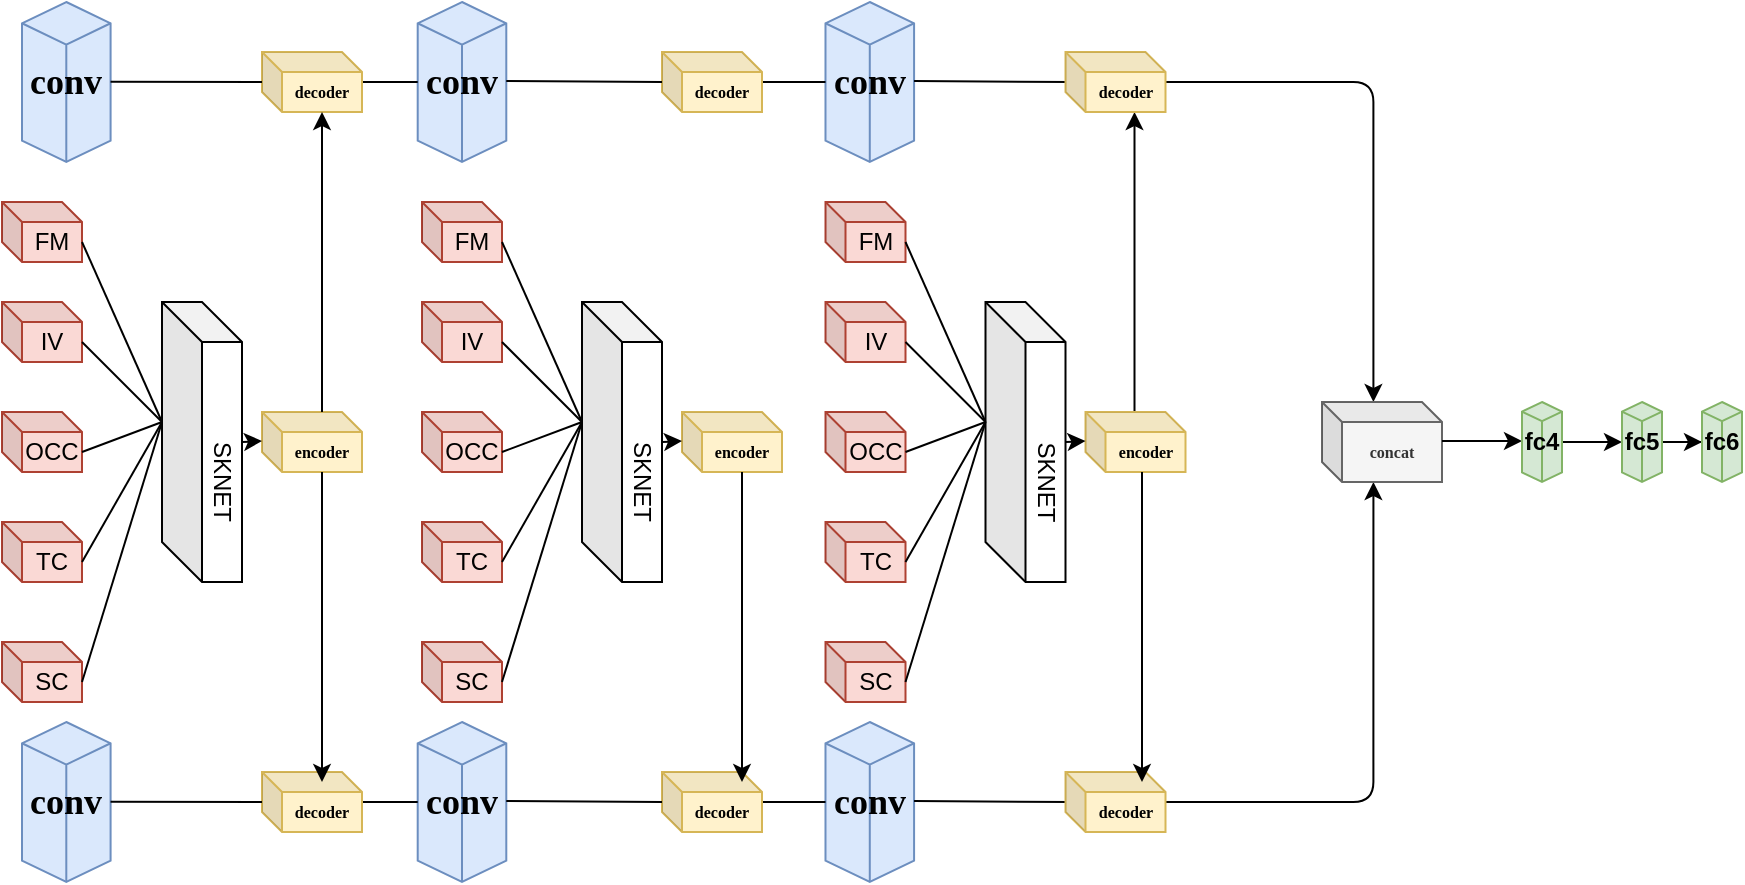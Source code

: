 <mxfile version="14.8.6" type="github">
  <diagram id="GJf43r-7LbxpunQonn26" name="第 1 页">
    <mxGraphModel dx="1052" dy="554" grid="1" gridSize="10" guides="1" tooltips="1" connect="1" arrows="1" fold="1" page="1" pageScale="1" pageWidth="827" pageHeight="1169" math="0" shadow="0">
      <root>
        <mxCell id="0" />
        <mxCell id="1" parent="0" />
        <mxCell id="bDL_2r86WqNwmGLxh7qB-3" value="&lt;h2&gt;&lt;font face=&quot;Times New Roman&quot;&gt;conv&lt;/font&gt;&lt;/h2&gt;" style="whiteSpace=wrap;html=1;shape=mxgraph.basic.isocube;isoAngle=15;direction=east;fillColor=#dae8fc;strokeColor=#6c8ebf;" parent="1" vertex="1">
          <mxGeometry x="80" y="160" width="44.295" height="80" as="geometry" />
        </mxCell>
        <mxCell id="bDL_2r86WqNwmGLxh7qB-8" value="&lt;h2&gt;&lt;font face=&quot;Times New Roman&quot;&gt;conv&lt;/font&gt;&lt;/h2&gt;" style="whiteSpace=wrap;html=1;shape=mxgraph.basic.isocube;isoAngle=15;direction=east;fillColor=#dae8fc;strokeColor=#6c8ebf;" parent="1" vertex="1">
          <mxGeometry x="277.851" y="160" width="44.295" height="80" as="geometry" />
        </mxCell>
        <mxCell id="bDL_2r86WqNwmGLxh7qB-20" value="" style="endArrow=none;html=1;exitX=1;exitY=0.5;exitDx=0;exitDy=0;exitPerimeter=0;entryX=0;entryY=0.5;entryDx=0;entryDy=0;entryPerimeter=0;" parent="1" target="bDL_2r86WqNwmGLxh7qB-8" edge="1">
          <mxGeometry x="201.12" y="200.07" width="41.22" height="50" as="geometry">
            <mxPoint x="246.109" y="200" as="sourcePoint" />
            <mxPoint x="335.562" y="320" as="targetPoint" />
          </mxGeometry>
        </mxCell>
        <mxCell id="bDL_2r86WqNwmGLxh7qB-31" value="&lt;h2&gt;&lt;font face=&quot;Times New Roman&quot;&gt;conv&lt;/font&gt;&lt;/h2&gt;" style="whiteSpace=wrap;html=1;shape=mxgraph.basic.isocube;isoAngle=15;direction=east;fillColor=#dae8fc;strokeColor=#6c8ebf;" parent="1" vertex="1">
          <mxGeometry x="481.745" y="160" width="44.295" height="80" as="geometry" />
        </mxCell>
        <mxCell id="bDL_2r86WqNwmGLxh7qB-33" value="" style="endArrow=none;html=1;exitX=1;exitY=0.5;exitDx=0;exitDy=0;exitPerimeter=0;entryX=0;entryY=0.5;entryDx=0;entryDy=0;entryPerimeter=0;" parent="1" target="bDL_2r86WqNwmGLxh7qB-31" edge="1">
          <mxGeometry x="405.014" y="200.07" width="41.22" height="50" as="geometry">
            <mxPoint x="450.004" y="200" as="sourcePoint" />
            <mxPoint x="539.456" y="320" as="targetPoint" />
          </mxGeometry>
        </mxCell>
        <mxCell id="zZluQEBC1r8uh6oRfPDT-14" value="&lt;h6&gt;&lt;font face=&quot;Times New Roman&quot;&gt;decoder&lt;/font&gt;&lt;/h6&gt;" style="shape=cube;whiteSpace=wrap;html=1;boundedLbl=1;backgroundOutline=1;darkOpacity=0.05;darkOpacity2=0.1;size=10;fillColor=#fff2cc;strokeColor=#d6b656;" vertex="1" parent="1">
          <mxGeometry x="200" y="185" width="50" height="30" as="geometry" />
        </mxCell>
        <mxCell id="zZluQEBC1r8uh6oRfPDT-16" value="" style="endArrow=none;html=1;" edge="1" parent="1">
          <mxGeometry x="80.004" y="160.5" width="41.22" height="50" as="geometry">
            <mxPoint x="124.294" y="199.929" as="sourcePoint" />
            <mxPoint x="200" y="200" as="targetPoint" />
          </mxGeometry>
        </mxCell>
        <mxCell id="zZluQEBC1r8uh6oRfPDT-17" value="&lt;h6&gt;&lt;font face=&quot;Times New Roman&quot;&gt;decoder&lt;/font&gt;&lt;/h6&gt;" style="shape=cube;whiteSpace=wrap;html=1;boundedLbl=1;backgroundOutline=1;darkOpacity=0.05;darkOpacity2=0.1;size=10;fillColor=#fff2cc;strokeColor=#d6b656;" vertex="1" parent="1">
          <mxGeometry x="400" y="185" width="50" height="30" as="geometry" />
        </mxCell>
        <mxCell id="zZluQEBC1r8uh6oRfPDT-19" value="" style="endArrow=none;html=1;" edge="1" parent="1">
          <mxGeometry x="277.854" y="160.07" width="41.22" height="50" as="geometry">
            <mxPoint x="322.144" y="199.499" as="sourcePoint" />
            <mxPoint x="400" y="200" as="targetPoint" />
          </mxGeometry>
        </mxCell>
        <mxCell id="zZluQEBC1r8uh6oRfPDT-20" value="&lt;h2&gt;&lt;font face=&quot;Times New Roman&quot;&gt;conv&lt;/font&gt;&lt;/h2&gt;" style="whiteSpace=wrap;html=1;shape=mxgraph.basic.isocube;isoAngle=15;direction=east;fillColor=#dae8fc;strokeColor=#6c8ebf;" vertex="1" parent="1">
          <mxGeometry x="80" y="520" width="44.295" height="80" as="geometry" />
        </mxCell>
        <mxCell id="zZluQEBC1r8uh6oRfPDT-21" value="&lt;h2&gt;&lt;font face=&quot;Times New Roman&quot;&gt;conv&lt;/font&gt;&lt;/h2&gt;" style="whiteSpace=wrap;html=1;shape=mxgraph.basic.isocube;isoAngle=15;direction=east;fillColor=#dae8fc;strokeColor=#6c8ebf;" vertex="1" parent="1">
          <mxGeometry x="277.851" y="520" width="44.295" height="80" as="geometry" />
        </mxCell>
        <mxCell id="zZluQEBC1r8uh6oRfPDT-22" value="" style="endArrow=none;html=1;exitX=1;exitY=0.5;exitDx=0;exitDy=0;exitPerimeter=0;entryX=0;entryY=0.5;entryDx=0;entryDy=0;entryPerimeter=0;" edge="1" target="zZluQEBC1r8uh6oRfPDT-21" parent="1">
          <mxGeometry x="201.12" y="560.07" width="41.22" height="50" as="geometry">
            <mxPoint x="246.109" y="560" as="sourcePoint" />
            <mxPoint x="335.562" y="680" as="targetPoint" />
          </mxGeometry>
        </mxCell>
        <mxCell id="zZluQEBC1r8uh6oRfPDT-23" value="&lt;h2&gt;&lt;font face=&quot;Times New Roman&quot;&gt;conv&lt;/font&gt;&lt;/h2&gt;" style="whiteSpace=wrap;html=1;shape=mxgraph.basic.isocube;isoAngle=15;direction=east;fillColor=#dae8fc;strokeColor=#6c8ebf;" vertex="1" parent="1">
          <mxGeometry x="481.745" y="520" width="44.295" height="80" as="geometry" />
        </mxCell>
        <mxCell id="zZluQEBC1r8uh6oRfPDT-24" value="" style="endArrow=none;html=1;exitX=1;exitY=0.5;exitDx=0;exitDy=0;exitPerimeter=0;entryX=0;entryY=0.5;entryDx=0;entryDy=0;entryPerimeter=0;" edge="1" target="zZluQEBC1r8uh6oRfPDT-23" parent="1">
          <mxGeometry x="405.014" y="560.07" width="41.22" height="50" as="geometry">
            <mxPoint x="450.004" y="560" as="sourcePoint" />
            <mxPoint x="539.456" y="680" as="targetPoint" />
          </mxGeometry>
        </mxCell>
        <mxCell id="zZluQEBC1r8uh6oRfPDT-25" value="&lt;h6&gt;&lt;font face=&quot;Times New Roman&quot;&gt;decoder&lt;/font&gt;&lt;/h6&gt;" style="shape=cube;whiteSpace=wrap;html=1;boundedLbl=1;backgroundOutline=1;darkOpacity=0.05;darkOpacity2=0.1;size=10;fillColor=#fff2cc;strokeColor=#d6b656;" vertex="1" parent="1">
          <mxGeometry x="200" y="545" width="50" height="30" as="geometry" />
        </mxCell>
        <mxCell id="zZluQEBC1r8uh6oRfPDT-26" value="" style="endArrow=none;html=1;" edge="1" parent="1">
          <mxGeometry x="80.004" y="520.5" width="41.22" height="50" as="geometry">
            <mxPoint x="124.294" y="559.929" as="sourcePoint" />
            <mxPoint x="200" y="560" as="targetPoint" />
          </mxGeometry>
        </mxCell>
        <mxCell id="zZluQEBC1r8uh6oRfPDT-27" value="&lt;h6&gt;&lt;font face=&quot;Times New Roman&quot;&gt;decoder&lt;/font&gt;&lt;/h6&gt;" style="shape=cube;whiteSpace=wrap;html=1;boundedLbl=1;backgroundOutline=1;darkOpacity=0.05;darkOpacity2=0.1;size=10;fillColor=#fff2cc;strokeColor=#d6b656;" vertex="1" parent="1">
          <mxGeometry x="400" y="545" width="50" height="30" as="geometry" />
        </mxCell>
        <mxCell id="zZluQEBC1r8uh6oRfPDT-28" value="" style="endArrow=none;html=1;" edge="1" parent="1">
          <mxGeometry x="277.854" y="520.07" width="41.22" height="50" as="geometry">
            <mxPoint x="322.144" y="559.499" as="sourcePoint" />
            <mxPoint x="400" y="560" as="targetPoint" />
          </mxGeometry>
        </mxCell>
        <mxCell id="zZluQEBC1r8uh6oRfPDT-29" value="" style="edgeStyle=segmentEdgeStyle;endArrow=classic;html=1;" edge="1" parent="1">
          <mxGeometry width="50" height="50" relative="1" as="geometry">
            <mxPoint x="651.75" y="200" as="sourcePoint" />
            <mxPoint x="755.71" y="360" as="targetPoint" />
          </mxGeometry>
        </mxCell>
        <mxCell id="zZluQEBC1r8uh6oRfPDT-30" value="" style="edgeStyle=segmentEdgeStyle;endArrow=classic;html=1;" edge="1" parent="1">
          <mxGeometry width="50" height="50" relative="1" as="geometry">
            <mxPoint x="651.75" y="560" as="sourcePoint" />
            <mxPoint x="755.71" y="400" as="targetPoint" />
          </mxGeometry>
        </mxCell>
        <mxCell id="zZluQEBC1r8uh6oRfPDT-32" value="&lt;h6&gt;&lt;font face=&quot;Times New Roman&quot;&gt;concat&lt;/font&gt;&lt;/h6&gt;" style="shape=cube;whiteSpace=wrap;html=1;boundedLbl=1;backgroundOutline=1;darkOpacity=0.05;darkOpacity2=0.1;size=10;fillColor=#f5f5f5;strokeColor=#666666;fontColor=#333333;" vertex="1" parent="1">
          <mxGeometry x="730" y="360" width="60" height="40" as="geometry" />
        </mxCell>
        <mxCell id="zZluQEBC1r8uh6oRfPDT-36" value="" style="endArrow=classic;html=1;" edge="1" parent="1">
          <mxGeometry width="50" height="50" relative="1" as="geometry">
            <mxPoint x="790" y="379.5" as="sourcePoint" />
            <mxPoint x="830" y="379.5" as="targetPoint" />
          </mxGeometry>
        </mxCell>
        <mxCell id="zZluQEBC1r8uh6oRfPDT-39" value="" style="edgeStyle=orthogonalEdgeStyle;rounded=0;orthogonalLoop=1;jettySize=auto;html=1;" edge="1" parent="1" source="zZluQEBC1r8uh6oRfPDT-37">
          <mxGeometry relative="1" as="geometry">
            <mxPoint x="880" y="380" as="targetPoint" />
          </mxGeometry>
        </mxCell>
        <mxCell id="zZluQEBC1r8uh6oRfPDT-37" value="&lt;b&gt;fc4&lt;/b&gt;" style="html=1;whiteSpace=wrap;shape=isoCube2;backgroundOutline=1;isoAngle=15;fillColor=#d5e8d4;strokeColor=#82b366;" vertex="1" parent="1">
          <mxGeometry x="830" y="360" width="20" height="40" as="geometry" />
        </mxCell>
        <mxCell id="zZluQEBC1r8uh6oRfPDT-41" value="" style="edgeStyle=orthogonalEdgeStyle;rounded=0;orthogonalLoop=1;jettySize=auto;html=1;" edge="1" parent="1" source="zZluQEBC1r8uh6oRfPDT-38" target="zZluQEBC1r8uh6oRfPDT-40">
          <mxGeometry relative="1" as="geometry" />
        </mxCell>
        <mxCell id="zZluQEBC1r8uh6oRfPDT-38" value="&lt;b&gt;fc5&lt;/b&gt;" style="html=1;whiteSpace=wrap;shape=isoCube2;backgroundOutline=1;isoAngle=15;fillColor=#d5e8d4;strokeColor=#82b366;" vertex="1" parent="1">
          <mxGeometry x="880" y="360" width="20" height="40" as="geometry" />
        </mxCell>
        <mxCell id="zZluQEBC1r8uh6oRfPDT-40" value="&lt;b&gt;fc6&lt;/b&gt;" style="html=1;whiteSpace=wrap;shape=isoCube2;backgroundOutline=1;isoAngle=15;fillColor=#d5e8d4;strokeColor=#82b366;" vertex="1" parent="1">
          <mxGeometry x="920" y="360" width="20" height="40" as="geometry" />
        </mxCell>
        <mxCell id="zZluQEBC1r8uh6oRfPDT-45" value="OCC" style="shape=cube;whiteSpace=wrap;html=1;boundedLbl=1;backgroundOutline=1;darkOpacity=0.05;darkOpacity2=0.1;size=10;fillColor=#fad9d5;strokeColor=#ae4132;" vertex="1" parent="1">
          <mxGeometry x="70" y="365" width="40" height="30" as="geometry" />
        </mxCell>
        <mxCell id="zZluQEBC1r8uh6oRfPDT-60" value="TC" style="shape=cube;whiteSpace=wrap;html=1;boundedLbl=1;backgroundOutline=1;darkOpacity=0.05;darkOpacity2=0.1;size=10;fillColor=#fad9d5;strokeColor=#ae4132;" vertex="1" parent="1">
          <mxGeometry x="70" y="420" width="40" height="30" as="geometry" />
        </mxCell>
        <mxCell id="zZluQEBC1r8uh6oRfPDT-61" value="FM" style="shape=cube;whiteSpace=wrap;html=1;boundedLbl=1;backgroundOutline=1;darkOpacity=0.05;darkOpacity2=0.1;size=10;fillColor=#fad9d5;strokeColor=#ae4132;" vertex="1" parent="1">
          <mxGeometry x="70" y="260" width="40" height="30" as="geometry" />
        </mxCell>
        <mxCell id="zZluQEBC1r8uh6oRfPDT-62" value="IV" style="shape=cube;whiteSpace=wrap;html=1;boundedLbl=1;backgroundOutline=1;darkOpacity=0.05;darkOpacity2=0.1;size=10;fillColor=#fad9d5;strokeColor=#ae4132;" vertex="1" parent="1">
          <mxGeometry x="70" y="310" width="40" height="30" as="geometry" />
        </mxCell>
        <mxCell id="zZluQEBC1r8uh6oRfPDT-63" value="SC" style="shape=cube;whiteSpace=wrap;html=1;boundedLbl=1;backgroundOutline=1;darkOpacity=0.05;darkOpacity2=0.1;size=10;fillColor=#fad9d5;strokeColor=#ae4132;" vertex="1" parent="1">
          <mxGeometry x="70" y="480" width="40" height="30" as="geometry" />
        </mxCell>
        <mxCell id="zZluQEBC1r8uh6oRfPDT-65" value="" style="shape=cube;whiteSpace=wrap;html=1;boundedLbl=1;backgroundOutline=1;darkOpacity=0.05;darkOpacity2=0.1;" vertex="1" parent="1">
          <mxGeometry x="150" y="310" width="40" height="140" as="geometry" />
        </mxCell>
        <mxCell id="zZluQEBC1r8uh6oRfPDT-66" value="SKNET" style="text;html=1;strokeColor=none;fillColor=none;align=center;verticalAlign=middle;whiteSpace=wrap;rounded=0;rotation=90;" vertex="1" parent="1">
          <mxGeometry x="160" y="390" width="40" height="20" as="geometry" />
        </mxCell>
        <mxCell id="zZluQEBC1r8uh6oRfPDT-67" value="" style="endArrow=none;html=1;entryX=0;entryY=0;entryDx=0;entryDy=60;entryPerimeter=0;" edge="1" parent="1" target="zZluQEBC1r8uh6oRfPDT-65">
          <mxGeometry width="50" height="50" relative="1" as="geometry">
            <mxPoint x="110" y="280" as="sourcePoint" />
            <mxPoint x="170" y="310" as="targetPoint" />
          </mxGeometry>
        </mxCell>
        <mxCell id="zZluQEBC1r8uh6oRfPDT-68" value="" style="endArrow=none;html=1;entryX=0;entryY=0;entryDx=0;entryDy=60;entryPerimeter=0;" edge="1" parent="1" target="zZluQEBC1r8uh6oRfPDT-65">
          <mxGeometry width="50" height="50" relative="1" as="geometry">
            <mxPoint x="110" y="330" as="sourcePoint" />
            <mxPoint x="160" y="350" as="targetPoint" />
          </mxGeometry>
        </mxCell>
        <mxCell id="zZluQEBC1r8uh6oRfPDT-70" value="" style="endArrow=none;html=1;entryX=0;entryY=0;entryDx=0;entryDy=60;entryPerimeter=0;exitX=0;exitY=0;exitDx=40;exitDy=20;exitPerimeter=0;" edge="1" parent="1" source="zZluQEBC1r8uh6oRfPDT-45" target="zZluQEBC1r8uh6oRfPDT-65">
          <mxGeometry width="50" height="50" relative="1" as="geometry">
            <mxPoint x="110" y="390" as="sourcePoint" />
            <mxPoint x="160" y="410" as="targetPoint" />
          </mxGeometry>
        </mxCell>
        <mxCell id="zZluQEBC1r8uh6oRfPDT-72" value="" style="endArrow=none;html=1;exitX=0;exitY=0;exitDx=40;exitDy=20;exitPerimeter=0;" edge="1" parent="1" source="zZluQEBC1r8uh6oRfPDT-60">
          <mxGeometry width="50" height="50" relative="1" as="geometry">
            <mxPoint x="100" y="420" as="sourcePoint" />
            <mxPoint x="150" y="370" as="targetPoint" />
          </mxGeometry>
        </mxCell>
        <mxCell id="zZluQEBC1r8uh6oRfPDT-73" value="" style="endArrow=none;html=1;" edge="1" parent="1">
          <mxGeometry width="50" height="50" relative="1" as="geometry">
            <mxPoint x="110" y="500" as="sourcePoint" />
            <mxPoint x="150" y="370" as="targetPoint" />
          </mxGeometry>
        </mxCell>
        <mxCell id="zZluQEBC1r8uh6oRfPDT-74" value="&lt;h6&gt;&lt;font face=&quot;Times New Roman&quot;&gt;encoder&lt;/font&gt;&lt;/h6&gt;" style="shape=cube;whiteSpace=wrap;html=1;boundedLbl=1;backgroundOutline=1;darkOpacity=0.05;darkOpacity2=0.1;size=10;fillColor=#fff2cc;strokeColor=#d6b656;" vertex="1" parent="1">
          <mxGeometry x="200.0" y="365" width="50" height="30" as="geometry" />
        </mxCell>
        <mxCell id="zZluQEBC1r8uh6oRfPDT-81" value="" style="endArrow=classic;html=1;" edge="1" parent="1">
          <mxGeometry width="50" height="50" relative="1" as="geometry">
            <mxPoint x="190" y="380" as="sourcePoint" />
            <mxPoint x="200" y="379.5" as="targetPoint" />
          </mxGeometry>
        </mxCell>
        <mxCell id="zZluQEBC1r8uh6oRfPDT-83" value="" style="endArrow=classic;html=1;" edge="1" parent="1">
          <mxGeometry width="50" height="50" relative="1" as="geometry">
            <mxPoint x="230" y="365" as="sourcePoint" />
            <mxPoint x="230" y="215" as="targetPoint" />
          </mxGeometry>
        </mxCell>
        <mxCell id="zZluQEBC1r8uh6oRfPDT-86" value="" style="endArrow=classic;html=1;" edge="1" parent="1">
          <mxGeometry width="50" height="50" relative="1" as="geometry">
            <mxPoint x="230" y="395" as="sourcePoint" />
            <mxPoint x="230" y="550" as="targetPoint" />
          </mxGeometry>
        </mxCell>
        <mxCell id="zZluQEBC1r8uh6oRfPDT-87" value="OCC" style="shape=cube;whiteSpace=wrap;html=1;boundedLbl=1;backgroundOutline=1;darkOpacity=0.05;darkOpacity2=0.1;size=10;fillColor=#fad9d5;strokeColor=#ae4132;" vertex="1" parent="1">
          <mxGeometry x="280" y="365" width="40" height="30" as="geometry" />
        </mxCell>
        <mxCell id="zZluQEBC1r8uh6oRfPDT-88" value="TC" style="shape=cube;whiteSpace=wrap;html=1;boundedLbl=1;backgroundOutline=1;darkOpacity=0.05;darkOpacity2=0.1;size=10;fillColor=#fad9d5;strokeColor=#ae4132;" vertex="1" parent="1">
          <mxGeometry x="280" y="420" width="40" height="30" as="geometry" />
        </mxCell>
        <mxCell id="zZluQEBC1r8uh6oRfPDT-89" value="FM" style="shape=cube;whiteSpace=wrap;html=1;boundedLbl=1;backgroundOutline=1;darkOpacity=0.05;darkOpacity2=0.1;size=10;fillColor=#fad9d5;strokeColor=#ae4132;" vertex="1" parent="1">
          <mxGeometry x="280" y="260" width="40" height="30" as="geometry" />
        </mxCell>
        <mxCell id="zZluQEBC1r8uh6oRfPDT-90" value="IV" style="shape=cube;whiteSpace=wrap;html=1;boundedLbl=1;backgroundOutline=1;darkOpacity=0.05;darkOpacity2=0.1;size=10;fillColor=#fad9d5;strokeColor=#ae4132;" vertex="1" parent="1">
          <mxGeometry x="280" y="310" width="40" height="30" as="geometry" />
        </mxCell>
        <mxCell id="zZluQEBC1r8uh6oRfPDT-91" value="SC" style="shape=cube;whiteSpace=wrap;html=1;boundedLbl=1;backgroundOutline=1;darkOpacity=0.05;darkOpacity2=0.1;size=10;fillColor=#fad9d5;strokeColor=#ae4132;" vertex="1" parent="1">
          <mxGeometry x="280" y="480" width="40" height="30" as="geometry" />
        </mxCell>
        <mxCell id="zZluQEBC1r8uh6oRfPDT-92" value="" style="shape=cube;whiteSpace=wrap;html=1;boundedLbl=1;backgroundOutline=1;darkOpacity=0.05;darkOpacity2=0.1;" vertex="1" parent="1">
          <mxGeometry x="360" y="310" width="40" height="140" as="geometry" />
        </mxCell>
        <mxCell id="zZluQEBC1r8uh6oRfPDT-93" value="SKNET" style="text;html=1;strokeColor=none;fillColor=none;align=center;verticalAlign=middle;whiteSpace=wrap;rounded=0;rotation=90;" vertex="1" parent="1">
          <mxGeometry x="370" y="390" width="40" height="20" as="geometry" />
        </mxCell>
        <mxCell id="zZluQEBC1r8uh6oRfPDT-94" value="" style="endArrow=none;html=1;entryX=0;entryY=0;entryDx=0;entryDy=60;entryPerimeter=0;" edge="1" target="zZluQEBC1r8uh6oRfPDT-92" parent="1">
          <mxGeometry width="50" height="50" relative="1" as="geometry">
            <mxPoint x="320" y="280" as="sourcePoint" />
            <mxPoint x="380" y="310" as="targetPoint" />
          </mxGeometry>
        </mxCell>
        <mxCell id="zZluQEBC1r8uh6oRfPDT-95" value="" style="endArrow=none;html=1;entryX=0;entryY=0;entryDx=0;entryDy=60;entryPerimeter=0;" edge="1" target="zZluQEBC1r8uh6oRfPDT-92" parent="1">
          <mxGeometry width="50" height="50" relative="1" as="geometry">
            <mxPoint x="320" y="330" as="sourcePoint" />
            <mxPoint x="370" y="350" as="targetPoint" />
          </mxGeometry>
        </mxCell>
        <mxCell id="zZluQEBC1r8uh6oRfPDT-96" value="" style="endArrow=none;html=1;entryX=0;entryY=0;entryDx=0;entryDy=60;entryPerimeter=0;exitX=0;exitY=0;exitDx=40;exitDy=20;exitPerimeter=0;" edge="1" source="zZluQEBC1r8uh6oRfPDT-87" target="zZluQEBC1r8uh6oRfPDT-92" parent="1">
          <mxGeometry width="50" height="50" relative="1" as="geometry">
            <mxPoint x="320" y="390" as="sourcePoint" />
            <mxPoint x="370" y="410" as="targetPoint" />
          </mxGeometry>
        </mxCell>
        <mxCell id="zZluQEBC1r8uh6oRfPDT-97" value="" style="endArrow=none;html=1;exitX=0;exitY=0;exitDx=40;exitDy=20;exitPerimeter=0;" edge="1" source="zZluQEBC1r8uh6oRfPDT-88" parent="1">
          <mxGeometry width="50" height="50" relative="1" as="geometry">
            <mxPoint x="310" y="420" as="sourcePoint" />
            <mxPoint x="360" y="370" as="targetPoint" />
          </mxGeometry>
        </mxCell>
        <mxCell id="zZluQEBC1r8uh6oRfPDT-98" value="" style="endArrow=none;html=1;" edge="1" parent="1">
          <mxGeometry width="50" height="50" relative="1" as="geometry">
            <mxPoint x="320" y="500" as="sourcePoint" />
            <mxPoint x="360" y="370" as="targetPoint" />
          </mxGeometry>
        </mxCell>
        <mxCell id="zZluQEBC1r8uh6oRfPDT-99" value="&lt;h6&gt;&lt;font face=&quot;Times New Roman&quot;&gt;encoder&lt;/font&gt;&lt;/h6&gt;" style="shape=cube;whiteSpace=wrap;html=1;boundedLbl=1;backgroundOutline=1;darkOpacity=0.05;darkOpacity2=0.1;size=10;fillColor=#fff2cc;strokeColor=#d6b656;" vertex="1" parent="1">
          <mxGeometry x="410" y="365" width="50" height="30" as="geometry" />
        </mxCell>
        <mxCell id="zZluQEBC1r8uh6oRfPDT-100" value="" style="endArrow=classic;html=1;" edge="1" parent="1">
          <mxGeometry width="50" height="50" relative="1" as="geometry">
            <mxPoint x="400" y="380" as="sourcePoint" />
            <mxPoint x="410" y="379.5" as="targetPoint" />
          </mxGeometry>
        </mxCell>
        <mxCell id="zZluQEBC1r8uh6oRfPDT-101" value="" style="endArrow=classic;html=1;" edge="1" parent="1">
          <mxGeometry width="50" height="50" relative="1" as="geometry">
            <mxPoint x="636.25" y="365" as="sourcePoint" />
            <mxPoint x="636.25" y="215" as="targetPoint" />
          </mxGeometry>
        </mxCell>
        <mxCell id="zZluQEBC1r8uh6oRfPDT-102" value="" style="endArrow=classic;html=1;" edge="1" parent="1">
          <mxGeometry width="50" height="50" relative="1" as="geometry">
            <mxPoint x="440" y="395" as="sourcePoint" />
            <mxPoint x="440" y="550" as="targetPoint" />
          </mxGeometry>
        </mxCell>
        <mxCell id="zZluQEBC1r8uh6oRfPDT-103" value="OCC" style="shape=cube;whiteSpace=wrap;html=1;boundedLbl=1;backgroundOutline=1;darkOpacity=0.05;darkOpacity2=0.1;size=10;fillColor=#fad9d5;strokeColor=#ae4132;" vertex="1" parent="1">
          <mxGeometry x="481.75" y="365" width="40" height="30" as="geometry" />
        </mxCell>
        <mxCell id="zZluQEBC1r8uh6oRfPDT-104" value="TC" style="shape=cube;whiteSpace=wrap;html=1;boundedLbl=1;backgroundOutline=1;darkOpacity=0.05;darkOpacity2=0.1;size=10;fillColor=#fad9d5;strokeColor=#ae4132;" vertex="1" parent="1">
          <mxGeometry x="481.75" y="420" width="40" height="30" as="geometry" />
        </mxCell>
        <mxCell id="zZluQEBC1r8uh6oRfPDT-105" value="FM" style="shape=cube;whiteSpace=wrap;html=1;boundedLbl=1;backgroundOutline=1;darkOpacity=0.05;darkOpacity2=0.1;size=10;fillColor=#fad9d5;strokeColor=#ae4132;" vertex="1" parent="1">
          <mxGeometry x="481.75" y="260" width="40" height="30" as="geometry" />
        </mxCell>
        <mxCell id="zZluQEBC1r8uh6oRfPDT-106" value="IV" style="shape=cube;whiteSpace=wrap;html=1;boundedLbl=1;backgroundOutline=1;darkOpacity=0.05;darkOpacity2=0.1;size=10;fillColor=#fad9d5;strokeColor=#ae4132;" vertex="1" parent="1">
          <mxGeometry x="481.75" y="310" width="40" height="30" as="geometry" />
        </mxCell>
        <mxCell id="zZluQEBC1r8uh6oRfPDT-107" value="SC" style="shape=cube;whiteSpace=wrap;html=1;boundedLbl=1;backgroundOutline=1;darkOpacity=0.05;darkOpacity2=0.1;size=10;fillColor=#fad9d5;strokeColor=#ae4132;" vertex="1" parent="1">
          <mxGeometry x="481.75" y="480" width="40" height="30" as="geometry" />
        </mxCell>
        <mxCell id="zZluQEBC1r8uh6oRfPDT-108" value="" style="shape=cube;whiteSpace=wrap;html=1;boundedLbl=1;backgroundOutline=1;darkOpacity=0.05;darkOpacity2=0.1;" vertex="1" parent="1">
          <mxGeometry x="561.75" y="310" width="40" height="140" as="geometry" />
        </mxCell>
        <mxCell id="zZluQEBC1r8uh6oRfPDT-109" value="SKNET" style="text;html=1;strokeColor=none;fillColor=none;align=center;verticalAlign=middle;whiteSpace=wrap;rounded=0;rotation=90;" vertex="1" parent="1">
          <mxGeometry x="571.75" y="390" width="40" height="20" as="geometry" />
        </mxCell>
        <mxCell id="zZluQEBC1r8uh6oRfPDT-110" value="" style="endArrow=none;html=1;entryX=0;entryY=0;entryDx=0;entryDy=60;entryPerimeter=0;" edge="1" target="zZluQEBC1r8uh6oRfPDT-108" parent="1">
          <mxGeometry width="50" height="50" relative="1" as="geometry">
            <mxPoint x="521.75" y="280" as="sourcePoint" />
            <mxPoint x="581.75" y="310" as="targetPoint" />
          </mxGeometry>
        </mxCell>
        <mxCell id="zZluQEBC1r8uh6oRfPDT-111" value="" style="endArrow=none;html=1;entryX=0;entryY=0;entryDx=0;entryDy=60;entryPerimeter=0;" edge="1" target="zZluQEBC1r8uh6oRfPDT-108" parent="1">
          <mxGeometry width="50" height="50" relative="1" as="geometry">
            <mxPoint x="521.75" y="330" as="sourcePoint" />
            <mxPoint x="571.75" y="350" as="targetPoint" />
          </mxGeometry>
        </mxCell>
        <mxCell id="zZluQEBC1r8uh6oRfPDT-112" value="" style="endArrow=none;html=1;entryX=0;entryY=0;entryDx=0;entryDy=60;entryPerimeter=0;exitX=0;exitY=0;exitDx=40;exitDy=20;exitPerimeter=0;" edge="1" source="zZluQEBC1r8uh6oRfPDT-103" target="zZluQEBC1r8uh6oRfPDT-108" parent="1">
          <mxGeometry width="50" height="50" relative="1" as="geometry">
            <mxPoint x="521.75" y="390" as="sourcePoint" />
            <mxPoint x="571.75" y="410" as="targetPoint" />
          </mxGeometry>
        </mxCell>
        <mxCell id="zZluQEBC1r8uh6oRfPDT-113" value="" style="endArrow=none;html=1;exitX=0;exitY=0;exitDx=40;exitDy=20;exitPerimeter=0;" edge="1" source="zZluQEBC1r8uh6oRfPDT-104" parent="1">
          <mxGeometry width="50" height="50" relative="1" as="geometry">
            <mxPoint x="511.75" y="420" as="sourcePoint" />
            <mxPoint x="561.75" y="370" as="targetPoint" />
          </mxGeometry>
        </mxCell>
        <mxCell id="zZluQEBC1r8uh6oRfPDT-114" value="" style="endArrow=none;html=1;" edge="1" parent="1">
          <mxGeometry width="50" height="50" relative="1" as="geometry">
            <mxPoint x="521.75" y="500" as="sourcePoint" />
            <mxPoint x="561.75" y="370" as="targetPoint" />
          </mxGeometry>
        </mxCell>
        <mxCell id="zZluQEBC1r8uh6oRfPDT-115" value="&lt;h6&gt;&lt;font face=&quot;Times New Roman&quot;&gt;encoder&lt;/font&gt;&lt;/h6&gt;" style="shape=cube;whiteSpace=wrap;html=1;boundedLbl=1;backgroundOutline=1;darkOpacity=0.05;darkOpacity2=0.1;size=10;fillColor=#fff2cc;strokeColor=#d6b656;" vertex="1" parent="1">
          <mxGeometry x="611.75" y="365" width="50" height="30" as="geometry" />
        </mxCell>
        <mxCell id="zZluQEBC1r8uh6oRfPDT-116" value="" style="endArrow=classic;html=1;" edge="1" parent="1">
          <mxGeometry width="50" height="50" relative="1" as="geometry">
            <mxPoint x="601.75" y="380" as="sourcePoint" />
            <mxPoint x="611.75" y="379.5" as="targetPoint" />
          </mxGeometry>
        </mxCell>
        <mxCell id="zZluQEBC1r8uh6oRfPDT-117" value="" style="endArrow=none;html=1;" edge="1" parent="1">
          <mxGeometry x="481.754" y="160.07" width="41.22" height="50" as="geometry">
            <mxPoint x="526.044" y="199.499" as="sourcePoint" />
            <mxPoint x="603.9" y="200" as="targetPoint" />
          </mxGeometry>
        </mxCell>
        <mxCell id="zZluQEBC1r8uh6oRfPDT-118" value="&lt;h6&gt;&lt;font face=&quot;Times New Roman&quot;&gt;decoder&lt;/font&gt;&lt;/h6&gt;" style="shape=cube;whiteSpace=wrap;html=1;boundedLbl=1;backgroundOutline=1;darkOpacity=0.05;darkOpacity2=0.1;size=10;fillColor=#fff2cc;strokeColor=#d6b656;" vertex="1" parent="1">
          <mxGeometry x="601.75" y="185" width="50" height="30" as="geometry" />
        </mxCell>
        <mxCell id="zZluQEBC1r8uh6oRfPDT-119" value="" style="endArrow=none;html=1;" edge="1" parent="1">
          <mxGeometry x="481.754" y="520.07" width="41.22" height="50" as="geometry">
            <mxPoint x="526.044" y="559.499" as="sourcePoint" />
            <mxPoint x="603.9" y="560" as="targetPoint" />
          </mxGeometry>
        </mxCell>
        <mxCell id="zZluQEBC1r8uh6oRfPDT-120" value="&lt;h6&gt;&lt;font face=&quot;Times New Roman&quot;&gt;decoder&lt;/font&gt;&lt;/h6&gt;" style="shape=cube;whiteSpace=wrap;html=1;boundedLbl=1;backgroundOutline=1;darkOpacity=0.05;darkOpacity2=0.1;size=10;fillColor=#fff2cc;strokeColor=#d6b656;" vertex="1" parent="1">
          <mxGeometry x="601.75" y="545" width="50" height="30" as="geometry" />
        </mxCell>
        <mxCell id="zZluQEBC1r8uh6oRfPDT-121" value="" style="endArrow=classic;html=1;" edge="1" parent="1">
          <mxGeometry width="50" height="50" relative="1" as="geometry">
            <mxPoint x="640" y="395" as="sourcePoint" />
            <mxPoint x="640" y="550" as="targetPoint" />
          </mxGeometry>
        </mxCell>
      </root>
    </mxGraphModel>
  </diagram>
</mxfile>
